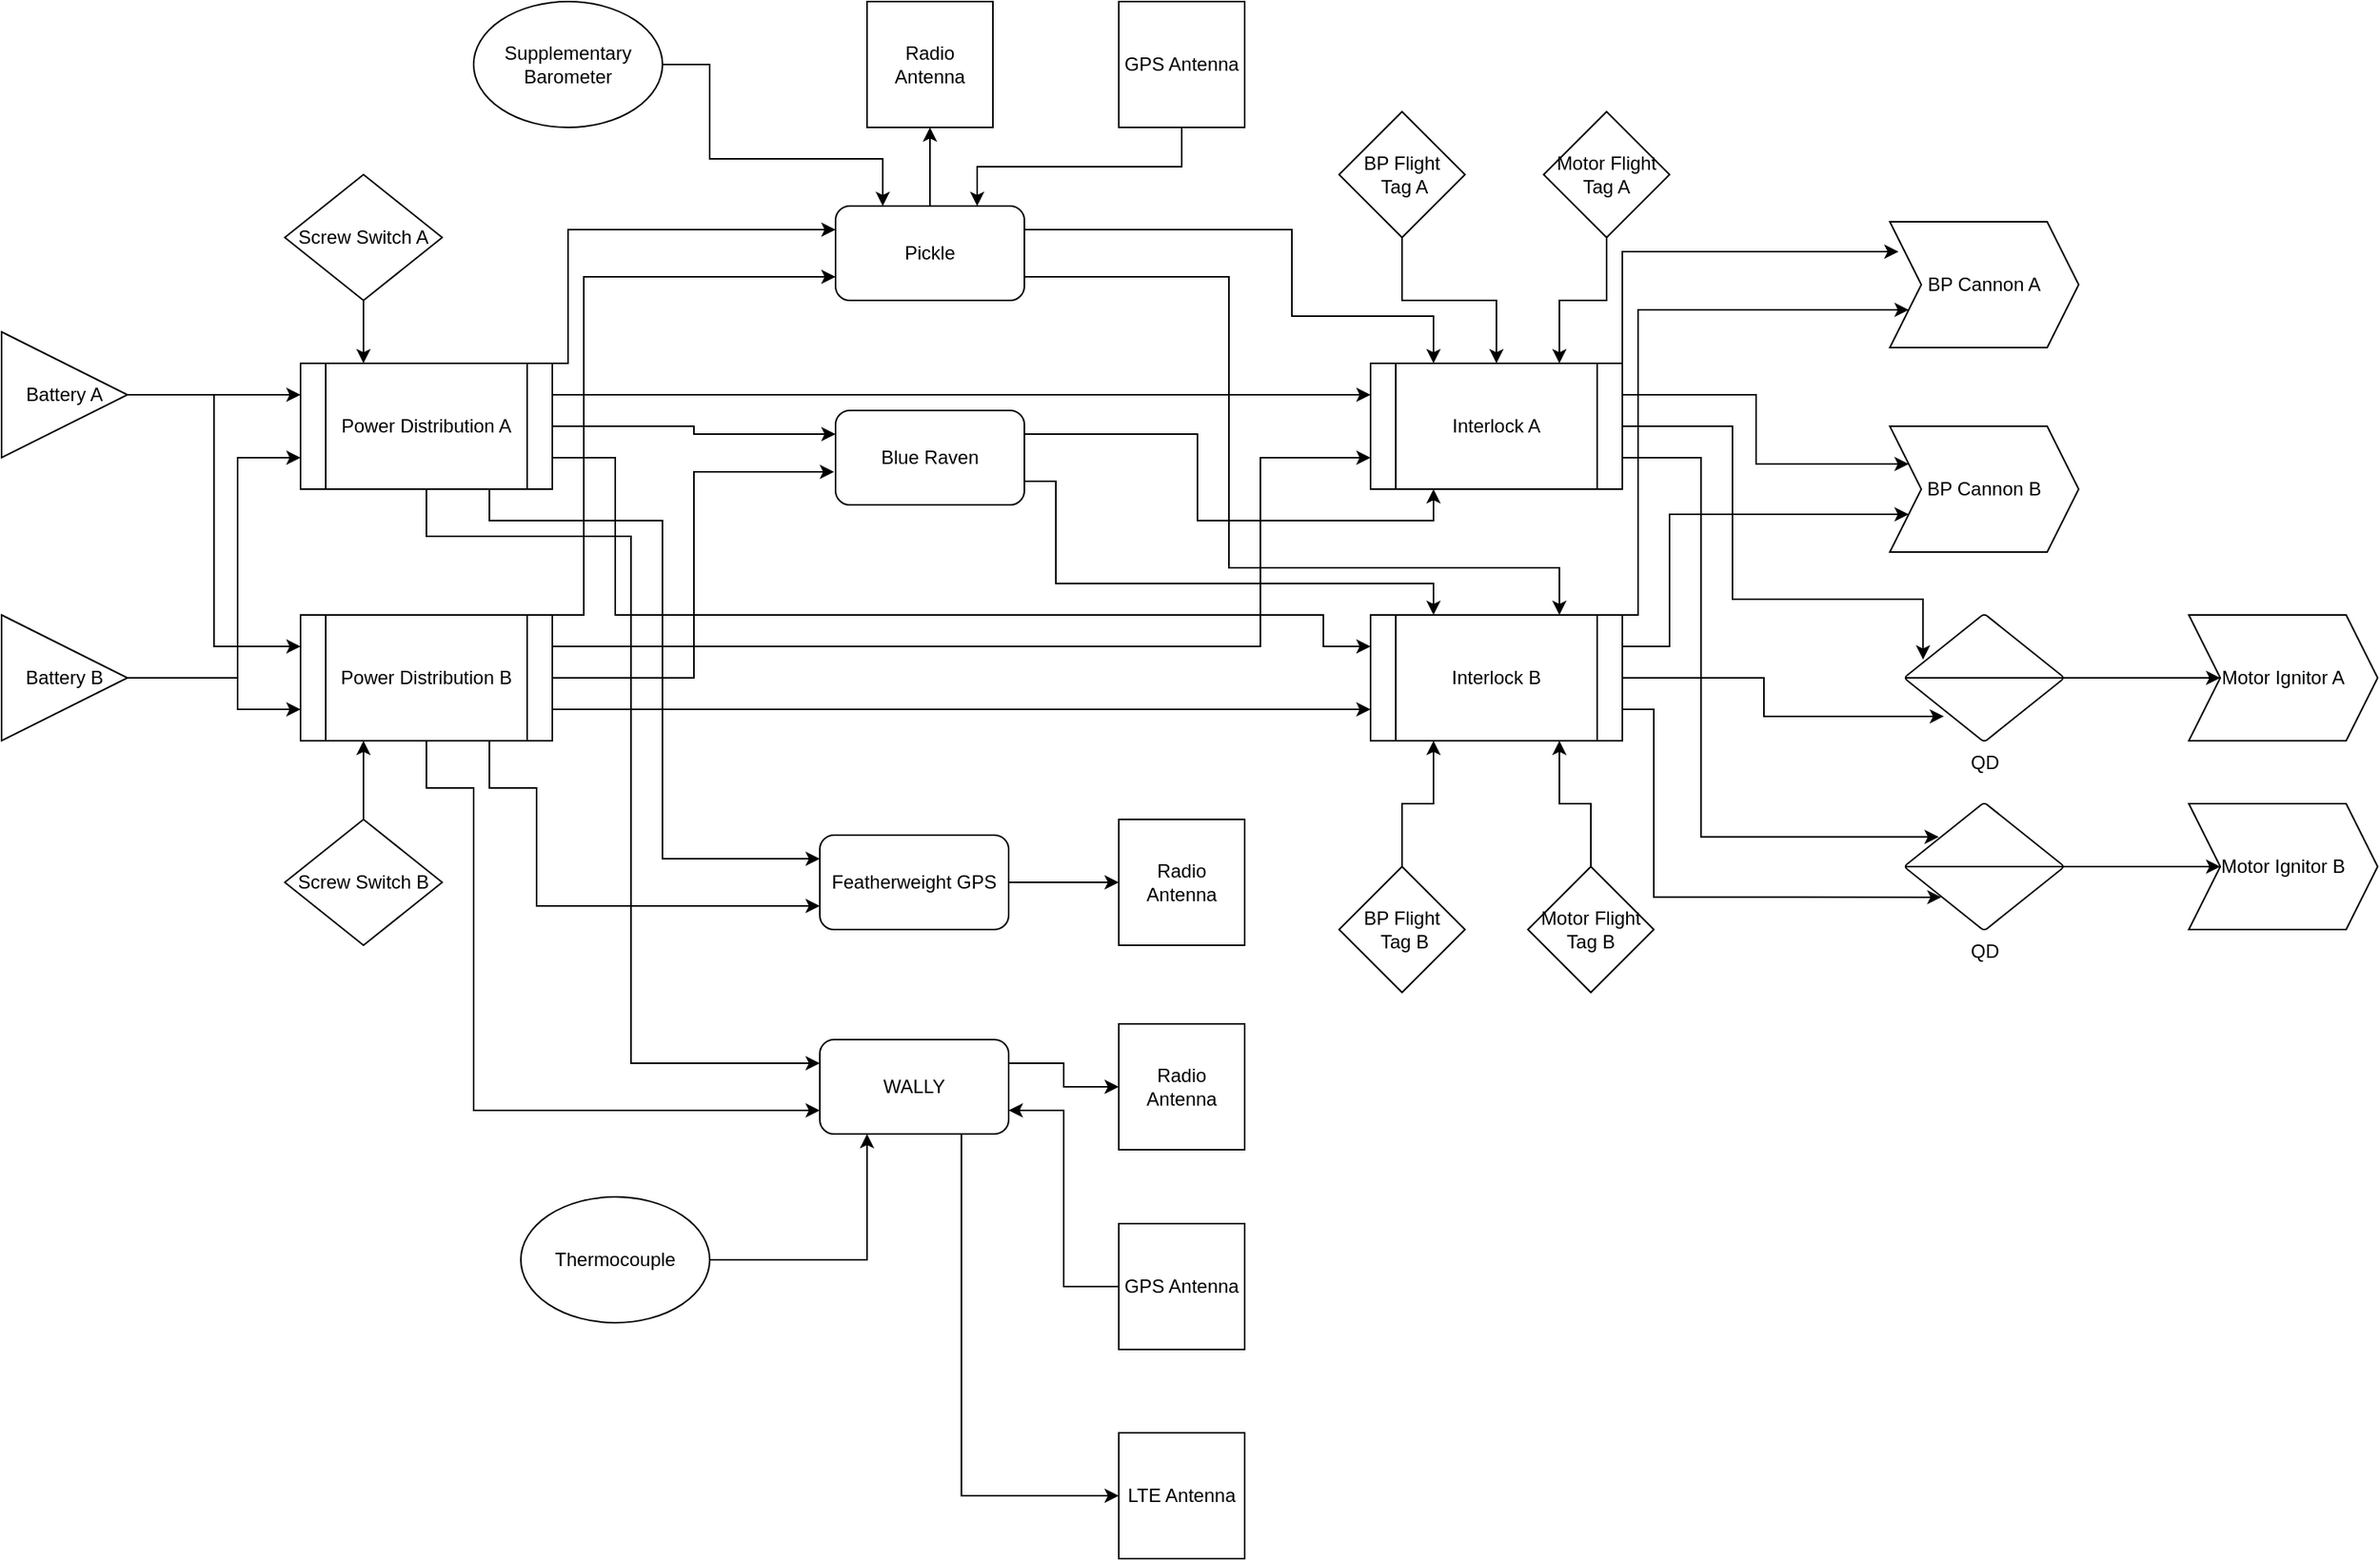 <mxfile version="23.1.6" type="github">
  <diagram name="Page-1" id="FAxnaVmDCdUew-bZ3t1k">
    <mxGraphModel dx="1644" dy="853" grid="1" gridSize="10" guides="1" tooltips="1" connect="1" arrows="1" fold="1" page="1" pageScale="1" pageWidth="2336" pageHeight="1654" math="0" shadow="0">
      <root>
        <mxCell id="0" />
        <mxCell id="1" parent="0" />
        <mxCell id="Ocz2RVNLNiVchELcto32-72" style="edgeStyle=orthogonalEdgeStyle;rounded=0;orthogonalLoop=1;jettySize=auto;html=1;exitX=1;exitY=0;exitDx=0;exitDy=0;entryX=0;entryY=0.25;entryDx=0;entryDy=0;" edge="1" parent="1" source="Ocz2RVNLNiVchELcto32-1" target="Ocz2RVNLNiVchELcto32-20">
          <mxGeometry relative="1" as="geometry">
            <Array as="points">
              <mxPoint x="570" y="240" />
              <mxPoint x="570" y="155" />
            </Array>
          </mxGeometry>
        </mxCell>
        <mxCell id="Ocz2RVNLNiVchELcto32-73" style="edgeStyle=orthogonalEdgeStyle;rounded=0;orthogonalLoop=1;jettySize=auto;html=1;exitX=1;exitY=0.25;exitDx=0;exitDy=0;entryX=0;entryY=0.25;entryDx=0;entryDy=0;" edge="1" parent="1" source="Ocz2RVNLNiVchELcto32-1" target="Ocz2RVNLNiVchELcto32-41">
          <mxGeometry relative="1" as="geometry" />
        </mxCell>
        <mxCell id="Ocz2RVNLNiVchELcto32-74" style="edgeStyle=orthogonalEdgeStyle;rounded=0;orthogonalLoop=1;jettySize=auto;html=1;exitX=1;exitY=0.5;exitDx=0;exitDy=0;entryX=0;entryY=0.25;entryDx=0;entryDy=0;" edge="1" parent="1" source="Ocz2RVNLNiVchELcto32-1" target="Ocz2RVNLNiVchELcto32-24">
          <mxGeometry relative="1" as="geometry" />
        </mxCell>
        <mxCell id="Ocz2RVNLNiVchELcto32-75" style="edgeStyle=orthogonalEdgeStyle;rounded=0;orthogonalLoop=1;jettySize=auto;html=1;exitX=1;exitY=0.75;exitDx=0;exitDy=0;entryX=0;entryY=0.25;entryDx=0;entryDy=0;" edge="1" parent="1" source="Ocz2RVNLNiVchELcto32-1" target="Ocz2RVNLNiVchELcto32-42">
          <mxGeometry relative="1" as="geometry">
            <Array as="points">
              <mxPoint x="600" y="300" />
              <mxPoint x="600" y="400" />
              <mxPoint x="1050" y="400" />
              <mxPoint x="1050" y="420" />
            </Array>
          </mxGeometry>
        </mxCell>
        <mxCell id="Ocz2RVNLNiVchELcto32-101" style="edgeStyle=orthogonalEdgeStyle;rounded=0;orthogonalLoop=1;jettySize=auto;html=1;exitX=0.75;exitY=1;exitDx=0;exitDy=0;entryX=0;entryY=0.25;entryDx=0;entryDy=0;" edge="1" parent="1" source="Ocz2RVNLNiVchELcto32-1" target="Ocz2RVNLNiVchELcto32-28">
          <mxGeometry relative="1" as="geometry">
            <Array as="points">
              <mxPoint x="520" y="340" />
              <mxPoint x="630" y="340" />
              <mxPoint x="630" y="555" />
            </Array>
          </mxGeometry>
        </mxCell>
        <mxCell id="Ocz2RVNLNiVchELcto32-102" style="edgeStyle=orthogonalEdgeStyle;rounded=0;orthogonalLoop=1;jettySize=auto;html=1;exitX=0.5;exitY=1;exitDx=0;exitDy=0;entryX=0;entryY=0.25;entryDx=0;entryDy=0;" edge="1" parent="1" source="Ocz2RVNLNiVchELcto32-1" target="Ocz2RVNLNiVchELcto32-27">
          <mxGeometry relative="1" as="geometry">
            <Array as="points">
              <mxPoint x="480" y="350" />
              <mxPoint x="610" y="350" />
              <mxPoint x="610" y="685" />
            </Array>
          </mxGeometry>
        </mxCell>
        <mxCell id="Ocz2RVNLNiVchELcto32-1" value="Power Distribution A" style="shape=process;whiteSpace=wrap;html=1;backgroundOutline=1;" vertex="1" parent="1">
          <mxGeometry x="400" y="240" width="160" height="80" as="geometry" />
        </mxCell>
        <mxCell id="Ocz2RVNLNiVchELcto32-76" style="edgeStyle=orthogonalEdgeStyle;rounded=0;orthogonalLoop=1;jettySize=auto;html=1;exitX=1;exitY=0;exitDx=0;exitDy=0;entryX=0;entryY=0.75;entryDx=0;entryDy=0;" edge="1" parent="1" source="Ocz2RVNLNiVchELcto32-2" target="Ocz2RVNLNiVchELcto32-20">
          <mxGeometry relative="1" as="geometry">
            <Array as="points">
              <mxPoint x="580" y="400" />
              <mxPoint x="580" y="185" />
            </Array>
          </mxGeometry>
        </mxCell>
        <mxCell id="Ocz2RVNLNiVchELcto32-77" style="edgeStyle=orthogonalEdgeStyle;rounded=0;orthogonalLoop=1;jettySize=auto;html=1;exitX=1;exitY=0.25;exitDx=0;exitDy=0;entryX=0;entryY=0.75;entryDx=0;entryDy=0;" edge="1" parent="1" source="Ocz2RVNLNiVchELcto32-2" target="Ocz2RVNLNiVchELcto32-41">
          <mxGeometry relative="1" as="geometry">
            <Array as="points">
              <mxPoint x="1010" y="420" />
              <mxPoint x="1010" y="300" />
            </Array>
          </mxGeometry>
        </mxCell>
        <mxCell id="Ocz2RVNLNiVchELcto32-79" style="edgeStyle=orthogonalEdgeStyle;rounded=0;orthogonalLoop=1;jettySize=auto;html=1;exitX=1;exitY=0.75;exitDx=0;exitDy=0;entryX=0;entryY=0.75;entryDx=0;entryDy=0;" edge="1" parent="1" source="Ocz2RVNLNiVchELcto32-2" target="Ocz2RVNLNiVchELcto32-42">
          <mxGeometry relative="1" as="geometry" />
        </mxCell>
        <mxCell id="Ocz2RVNLNiVchELcto32-105" style="edgeStyle=orthogonalEdgeStyle;rounded=0;orthogonalLoop=1;jettySize=auto;html=1;exitX=0.75;exitY=1;exitDx=0;exitDy=0;entryX=0;entryY=0.75;entryDx=0;entryDy=0;" edge="1" parent="1" source="Ocz2RVNLNiVchELcto32-2" target="Ocz2RVNLNiVchELcto32-28">
          <mxGeometry relative="1" as="geometry">
            <Array as="points">
              <mxPoint x="520" y="510" />
              <mxPoint x="550" y="510" />
              <mxPoint x="550" y="585" />
            </Array>
          </mxGeometry>
        </mxCell>
        <mxCell id="Ocz2RVNLNiVchELcto32-106" style="edgeStyle=orthogonalEdgeStyle;rounded=0;orthogonalLoop=1;jettySize=auto;html=1;exitX=0.5;exitY=1;exitDx=0;exitDy=0;entryX=0;entryY=0.75;entryDx=0;entryDy=0;" edge="1" parent="1" source="Ocz2RVNLNiVchELcto32-2" target="Ocz2RVNLNiVchELcto32-27">
          <mxGeometry relative="1" as="geometry">
            <Array as="points">
              <mxPoint x="480" y="510" />
              <mxPoint x="510" y="510" />
              <mxPoint x="510" y="715" />
            </Array>
          </mxGeometry>
        </mxCell>
        <mxCell id="Ocz2RVNLNiVchELcto32-2" value="Power Distribution B" style="shape=process;whiteSpace=wrap;html=1;backgroundOutline=1;" vertex="1" parent="1">
          <mxGeometry x="400" y="400" width="160" height="80" as="geometry" />
        </mxCell>
        <mxCell id="Ocz2RVNLNiVchELcto32-17" style="edgeStyle=orthogonalEdgeStyle;rounded=0;orthogonalLoop=1;jettySize=auto;html=1;exitX=1;exitY=0.5;exitDx=0;exitDy=0;entryX=0;entryY=0.75;entryDx=0;entryDy=0;" edge="1" parent="1" source="Ocz2RVNLNiVchELcto32-3" target="Ocz2RVNLNiVchELcto32-2">
          <mxGeometry relative="1" as="geometry">
            <Array as="points">
              <mxPoint x="360" y="440" />
              <mxPoint x="360" y="460" />
            </Array>
          </mxGeometry>
        </mxCell>
        <mxCell id="Ocz2RVNLNiVchELcto32-18" style="edgeStyle=orthogonalEdgeStyle;rounded=0;orthogonalLoop=1;jettySize=auto;html=1;exitX=1;exitY=0.5;exitDx=0;exitDy=0;entryX=0;entryY=0.75;entryDx=0;entryDy=0;" edge="1" parent="1" source="Ocz2RVNLNiVchELcto32-3" target="Ocz2RVNLNiVchELcto32-1">
          <mxGeometry relative="1" as="geometry">
            <Array as="points">
              <mxPoint x="360" y="440" />
              <mxPoint x="360" y="300" />
            </Array>
          </mxGeometry>
        </mxCell>
        <mxCell id="Ocz2RVNLNiVchELcto32-3" value="Battery B" style="triangle;whiteSpace=wrap;html=1;" vertex="1" parent="1">
          <mxGeometry x="210" y="400" width="80" height="80" as="geometry" />
        </mxCell>
        <mxCell id="Ocz2RVNLNiVchELcto32-13" style="edgeStyle=orthogonalEdgeStyle;rounded=0;orthogonalLoop=1;jettySize=auto;html=1;exitX=1;exitY=0.5;exitDx=0;exitDy=0;entryX=0;entryY=0.25;entryDx=0;entryDy=0;" edge="1" parent="1" source="Ocz2RVNLNiVchELcto32-4" target="Ocz2RVNLNiVchELcto32-1">
          <mxGeometry relative="1" as="geometry" />
        </mxCell>
        <mxCell id="Ocz2RVNLNiVchELcto32-15" style="edgeStyle=orthogonalEdgeStyle;rounded=0;orthogonalLoop=1;jettySize=auto;html=1;exitX=1;exitY=0.5;exitDx=0;exitDy=0;entryX=0;entryY=0.25;entryDx=0;entryDy=0;" edge="1" parent="1" source="Ocz2RVNLNiVchELcto32-4" target="Ocz2RVNLNiVchELcto32-2">
          <mxGeometry relative="1" as="geometry" />
        </mxCell>
        <mxCell id="Ocz2RVNLNiVchELcto32-4" value="Battery A" style="triangle;whiteSpace=wrap;html=1;" vertex="1" parent="1">
          <mxGeometry x="210" y="220" width="80" height="80" as="geometry" />
        </mxCell>
        <mxCell id="Ocz2RVNLNiVchELcto32-104" style="edgeStyle=orthogonalEdgeStyle;rounded=0;orthogonalLoop=1;jettySize=auto;html=1;exitX=0.5;exitY=1;exitDx=0;exitDy=0;entryX=0.25;entryY=0;entryDx=0;entryDy=0;" edge="1" parent="1" source="Ocz2RVNLNiVchELcto32-8" target="Ocz2RVNLNiVchELcto32-1">
          <mxGeometry relative="1" as="geometry" />
        </mxCell>
        <mxCell id="Ocz2RVNLNiVchELcto32-8" value="Screw Switch A" style="rhombus;whiteSpace=wrap;html=1;" vertex="1" parent="1">
          <mxGeometry x="390" y="120" width="100" height="80" as="geometry" />
        </mxCell>
        <mxCell id="Ocz2RVNLNiVchELcto32-103" style="edgeStyle=orthogonalEdgeStyle;rounded=0;orthogonalLoop=1;jettySize=auto;html=1;exitX=0.5;exitY=0;exitDx=0;exitDy=0;entryX=0.25;entryY=1;entryDx=0;entryDy=0;" edge="1" parent="1" source="Ocz2RVNLNiVchELcto32-9" target="Ocz2RVNLNiVchELcto32-2">
          <mxGeometry relative="1" as="geometry" />
        </mxCell>
        <mxCell id="Ocz2RVNLNiVchELcto32-9" value="Screw Switch B" style="rhombus;whiteSpace=wrap;html=1;" vertex="1" parent="1">
          <mxGeometry x="390" y="530" width="100" height="80" as="geometry" />
        </mxCell>
        <mxCell id="Ocz2RVNLNiVchELcto32-97" style="edgeStyle=orthogonalEdgeStyle;rounded=0;orthogonalLoop=1;jettySize=auto;html=1;exitX=1;exitY=0.25;exitDx=0;exitDy=0;entryX=0.25;entryY=0;entryDx=0;entryDy=0;" edge="1" parent="1" source="Ocz2RVNLNiVchELcto32-20" target="Ocz2RVNLNiVchELcto32-41">
          <mxGeometry relative="1" as="geometry">
            <Array as="points">
              <mxPoint x="1030" y="155" />
              <mxPoint x="1030" y="210" />
              <mxPoint x="1120" y="210" />
            </Array>
          </mxGeometry>
        </mxCell>
        <mxCell id="Ocz2RVNLNiVchELcto32-98" style="edgeStyle=orthogonalEdgeStyle;rounded=0;orthogonalLoop=1;jettySize=auto;html=1;exitX=1;exitY=0.75;exitDx=0;exitDy=0;entryX=0.75;entryY=0;entryDx=0;entryDy=0;" edge="1" parent="1" source="Ocz2RVNLNiVchELcto32-20" target="Ocz2RVNLNiVchELcto32-42">
          <mxGeometry relative="1" as="geometry">
            <Array as="points">
              <mxPoint x="990" y="185" />
              <mxPoint x="990" y="370" />
              <mxPoint x="1200" y="370" />
            </Array>
          </mxGeometry>
        </mxCell>
        <mxCell id="Ocz2RVNLNiVchELcto32-130" style="edgeStyle=orthogonalEdgeStyle;rounded=0;orthogonalLoop=1;jettySize=auto;html=1;exitX=0.5;exitY=0;exitDx=0;exitDy=0;entryX=0.5;entryY=1;entryDx=0;entryDy=0;" edge="1" parent="1" source="Ocz2RVNLNiVchELcto32-20" target="Ocz2RVNLNiVchELcto32-118">
          <mxGeometry relative="1" as="geometry" />
        </mxCell>
        <mxCell id="Ocz2RVNLNiVchELcto32-20" value="Pickle" style="rounded=1;whiteSpace=wrap;html=1;" vertex="1" parent="1">
          <mxGeometry x="740" y="140" width="120" height="60" as="geometry" />
        </mxCell>
        <mxCell id="Ocz2RVNLNiVchELcto32-99" style="edgeStyle=orthogonalEdgeStyle;rounded=0;orthogonalLoop=1;jettySize=auto;html=1;exitX=1;exitY=0.25;exitDx=0;exitDy=0;entryX=0.25;entryY=1;entryDx=0;entryDy=0;" edge="1" parent="1" source="Ocz2RVNLNiVchELcto32-24" target="Ocz2RVNLNiVchELcto32-41">
          <mxGeometry relative="1" as="geometry" />
        </mxCell>
        <mxCell id="Ocz2RVNLNiVchELcto32-100" style="edgeStyle=orthogonalEdgeStyle;rounded=0;orthogonalLoop=1;jettySize=auto;html=1;exitX=1;exitY=0.75;exitDx=0;exitDy=0;entryX=0.25;entryY=0;entryDx=0;entryDy=0;" edge="1" parent="1" source="Ocz2RVNLNiVchELcto32-24" target="Ocz2RVNLNiVchELcto32-42">
          <mxGeometry relative="1" as="geometry">
            <Array as="points">
              <mxPoint x="880" y="315" />
              <mxPoint x="880" y="380" />
              <mxPoint x="1120" y="380" />
            </Array>
          </mxGeometry>
        </mxCell>
        <mxCell id="Ocz2RVNLNiVchELcto32-24" value="Blue Raven" style="rounded=1;whiteSpace=wrap;html=1;" vertex="1" parent="1">
          <mxGeometry x="740" y="270" width="120" height="60" as="geometry" />
        </mxCell>
        <mxCell id="Ocz2RVNLNiVchELcto32-123" style="edgeStyle=orthogonalEdgeStyle;rounded=0;orthogonalLoop=1;jettySize=auto;html=1;exitX=1;exitY=0.25;exitDx=0;exitDy=0;entryX=0;entryY=0.5;entryDx=0;entryDy=0;" edge="1" parent="1" source="Ocz2RVNLNiVchELcto32-27" target="Ocz2RVNLNiVchELcto32-117">
          <mxGeometry relative="1" as="geometry" />
        </mxCell>
        <mxCell id="Ocz2RVNLNiVchELcto32-134" style="edgeStyle=orthogonalEdgeStyle;rounded=0;orthogonalLoop=1;jettySize=auto;html=1;exitX=0.75;exitY=1;exitDx=0;exitDy=0;entryX=0;entryY=0.5;entryDx=0;entryDy=0;" edge="1" parent="1" source="Ocz2RVNLNiVchELcto32-27" target="Ocz2RVNLNiVchELcto32-121">
          <mxGeometry relative="1" as="geometry" />
        </mxCell>
        <mxCell id="Ocz2RVNLNiVchELcto32-27" value="WALLY" style="rounded=1;whiteSpace=wrap;html=1;" vertex="1" parent="1">
          <mxGeometry x="730" y="670" width="120" height="60" as="geometry" />
        </mxCell>
        <mxCell id="Ocz2RVNLNiVchELcto32-122" style="edgeStyle=orthogonalEdgeStyle;rounded=0;orthogonalLoop=1;jettySize=auto;html=1;exitX=1;exitY=0.5;exitDx=0;exitDy=0;entryX=0;entryY=0.5;entryDx=0;entryDy=0;" edge="1" parent="1" source="Ocz2RVNLNiVchELcto32-28" target="Ocz2RVNLNiVchELcto32-116">
          <mxGeometry relative="1" as="geometry" />
        </mxCell>
        <mxCell id="Ocz2RVNLNiVchELcto32-28" value="Featherweight GPS" style="rounded=1;whiteSpace=wrap;html=1;" vertex="1" parent="1">
          <mxGeometry x="730" y="540" width="120" height="60" as="geometry" />
        </mxCell>
        <mxCell id="Ocz2RVNLNiVchELcto32-129" style="edgeStyle=orthogonalEdgeStyle;rounded=0;orthogonalLoop=1;jettySize=auto;html=1;exitX=1;exitY=0.5;exitDx=0;exitDy=0;entryX=0.25;entryY=0;entryDx=0;entryDy=0;" edge="1" parent="1" source="Ocz2RVNLNiVchELcto32-38" target="Ocz2RVNLNiVchELcto32-20">
          <mxGeometry relative="1" as="geometry">
            <Array as="points">
              <mxPoint x="660" y="50" />
              <mxPoint x="660" y="110" />
              <mxPoint x="770" y="110" />
            </Array>
          </mxGeometry>
        </mxCell>
        <mxCell id="Ocz2RVNLNiVchELcto32-38" value="Supplementary Barometer" style="ellipse;whiteSpace=wrap;html=1;" vertex="1" parent="1">
          <mxGeometry x="510" y="10" width="120" height="80" as="geometry" />
        </mxCell>
        <mxCell id="Ocz2RVNLNiVchELcto32-89" style="edgeStyle=orthogonalEdgeStyle;rounded=0;orthogonalLoop=1;jettySize=auto;html=1;exitX=1;exitY=0.25;exitDx=0;exitDy=0;entryX=0;entryY=0.25;entryDx=0;entryDy=0;" edge="1" parent="1" source="Ocz2RVNLNiVchELcto32-41" target="Ocz2RVNLNiVchELcto32-56">
          <mxGeometry relative="1" as="geometry" />
        </mxCell>
        <mxCell id="Ocz2RVNLNiVchELcto32-41" value="Interlock A" style="shape=process;whiteSpace=wrap;html=1;backgroundOutline=1;" vertex="1" parent="1">
          <mxGeometry x="1080" y="240" width="160" height="80" as="geometry" />
        </mxCell>
        <mxCell id="Ocz2RVNLNiVchELcto32-87" style="edgeStyle=orthogonalEdgeStyle;rounded=0;orthogonalLoop=1;jettySize=auto;html=1;exitX=1;exitY=0;exitDx=0;exitDy=0;entryX=0;entryY=0.75;entryDx=0;entryDy=0;" edge="1" parent="1" source="Ocz2RVNLNiVchELcto32-42" target="Ocz2RVNLNiVchELcto32-55">
          <mxGeometry relative="1" as="geometry">
            <Array as="points">
              <mxPoint x="1250" y="400" />
              <mxPoint x="1250" y="206" />
            </Array>
          </mxGeometry>
        </mxCell>
        <mxCell id="Ocz2RVNLNiVchELcto32-92" style="edgeStyle=orthogonalEdgeStyle;rounded=0;orthogonalLoop=1;jettySize=auto;html=1;exitX=1;exitY=0.25;exitDx=0;exitDy=0;entryX=0;entryY=0.75;entryDx=0;entryDy=0;" edge="1" parent="1" source="Ocz2RVNLNiVchELcto32-42" target="Ocz2RVNLNiVchELcto32-56">
          <mxGeometry relative="1" as="geometry">
            <Array as="points">
              <mxPoint x="1270" y="420" />
              <mxPoint x="1270" y="336" />
            </Array>
          </mxGeometry>
        </mxCell>
        <mxCell id="Ocz2RVNLNiVchELcto32-42" value="Interlock B" style="shape=process;whiteSpace=wrap;html=1;backgroundOutline=1;" vertex="1" parent="1">
          <mxGeometry x="1080" y="400" width="160" height="80" as="geometry" />
        </mxCell>
        <mxCell id="Ocz2RVNLNiVchELcto32-55" value="BP Cannon A" style="shape=step;perimeter=stepPerimeter;whiteSpace=wrap;html=1;fixedSize=1;" vertex="1" parent="1">
          <mxGeometry x="1410" y="150" width="120" height="80" as="geometry" />
        </mxCell>
        <mxCell id="Ocz2RVNLNiVchELcto32-56" value="BP Cannon B" style="shape=step;perimeter=stepPerimeter;whiteSpace=wrap;html=1;fixedSize=1;" vertex="1" parent="1">
          <mxGeometry x="1410" y="280" width="120" height="80" as="geometry" />
        </mxCell>
        <mxCell id="Ocz2RVNLNiVchELcto32-57" value="Motor Ignitor A" style="shape=step;perimeter=stepPerimeter;whiteSpace=wrap;html=1;fixedSize=1;" vertex="1" parent="1">
          <mxGeometry x="1600" y="400" width="120" height="80" as="geometry" />
        </mxCell>
        <mxCell id="Ocz2RVNLNiVchELcto32-63" value="Motor Ignitor B" style="shape=step;perimeter=stepPerimeter;whiteSpace=wrap;html=1;fixedSize=1;" vertex="1" parent="1">
          <mxGeometry x="1600" y="520" width="120" height="80" as="geometry" />
        </mxCell>
        <mxCell id="Ocz2RVNLNiVchELcto32-96" style="edgeStyle=orthogonalEdgeStyle;rounded=0;orthogonalLoop=1;jettySize=auto;html=1;exitX=0.5;exitY=1;exitDx=0;exitDy=0;entryX=0.5;entryY=0;entryDx=0;entryDy=0;" edge="1" parent="1" source="Ocz2RVNLNiVchELcto32-67" target="Ocz2RVNLNiVchELcto32-41">
          <mxGeometry relative="1" as="geometry" />
        </mxCell>
        <mxCell id="Ocz2RVNLNiVchELcto32-67" value="BP Flight&lt;br&gt;&amp;nbsp;Tag A" style="rhombus;whiteSpace=wrap;html=1;" vertex="1" parent="1">
          <mxGeometry x="1060" y="80" width="80" height="80" as="geometry" />
        </mxCell>
        <mxCell id="Ocz2RVNLNiVchELcto32-84" style="edgeStyle=orthogonalEdgeStyle;rounded=0;orthogonalLoop=1;jettySize=auto;html=1;exitX=0.5;exitY=1;exitDx=0;exitDy=0;entryX=0.75;entryY=0;entryDx=0;entryDy=0;" edge="1" parent="1" source="Ocz2RVNLNiVchELcto32-68" target="Ocz2RVNLNiVchELcto32-41">
          <mxGeometry relative="1" as="geometry" />
        </mxCell>
        <mxCell id="Ocz2RVNLNiVchELcto32-68" value="Motor Flight Tag A" style="rhombus;whiteSpace=wrap;html=1;" vertex="1" parent="1">
          <mxGeometry x="1190" y="80" width="80" height="80" as="geometry" />
        </mxCell>
        <mxCell id="Ocz2RVNLNiVchELcto32-80" style="edgeStyle=orthogonalEdgeStyle;rounded=0;orthogonalLoop=1;jettySize=auto;html=1;exitX=0.5;exitY=0;exitDx=0;exitDy=0;entryX=0.25;entryY=1;entryDx=0;entryDy=0;" edge="1" parent="1" source="Ocz2RVNLNiVchELcto32-69" target="Ocz2RVNLNiVchELcto32-42">
          <mxGeometry relative="1" as="geometry" />
        </mxCell>
        <mxCell id="Ocz2RVNLNiVchELcto32-69" value="BP Flight&lt;br&gt;&amp;nbsp;Tag B" style="rhombus;whiteSpace=wrap;html=1;" vertex="1" parent="1">
          <mxGeometry x="1060" y="560" width="80" height="80" as="geometry" />
        </mxCell>
        <mxCell id="Ocz2RVNLNiVchELcto32-82" style="edgeStyle=orthogonalEdgeStyle;rounded=0;orthogonalLoop=1;jettySize=auto;html=1;exitX=0.5;exitY=0;exitDx=0;exitDy=0;entryX=0.75;entryY=1;entryDx=0;entryDy=0;" edge="1" parent="1" source="Ocz2RVNLNiVchELcto32-70" target="Ocz2RVNLNiVchELcto32-42">
          <mxGeometry relative="1" as="geometry" />
        </mxCell>
        <mxCell id="Ocz2RVNLNiVchELcto32-70" value="Motor Flight Tag B" style="rhombus;whiteSpace=wrap;html=1;" vertex="1" parent="1">
          <mxGeometry x="1180" y="560" width="80" height="80" as="geometry" />
        </mxCell>
        <mxCell id="Ocz2RVNLNiVchELcto32-78" style="edgeStyle=orthogonalEdgeStyle;rounded=0;orthogonalLoop=1;jettySize=auto;html=1;exitX=1;exitY=0.5;exitDx=0;exitDy=0;entryX=-0.008;entryY=0.65;entryDx=0;entryDy=0;entryPerimeter=0;" edge="1" parent="1" source="Ocz2RVNLNiVchELcto32-2" target="Ocz2RVNLNiVchELcto32-24">
          <mxGeometry relative="1" as="geometry" />
        </mxCell>
        <mxCell id="Ocz2RVNLNiVchELcto32-86" style="edgeStyle=orthogonalEdgeStyle;rounded=0;orthogonalLoop=1;jettySize=auto;html=1;exitX=1;exitY=0;exitDx=0;exitDy=0;entryX=0.046;entryY=0.238;entryDx=0;entryDy=0;entryPerimeter=0;" edge="1" parent="1" source="Ocz2RVNLNiVchELcto32-41" target="Ocz2RVNLNiVchELcto32-55">
          <mxGeometry relative="1" as="geometry">
            <Array as="points">
              <mxPoint x="1240" y="169" />
            </Array>
          </mxGeometry>
        </mxCell>
        <mxCell id="Ocz2RVNLNiVchELcto32-109" style="edgeStyle=orthogonalEdgeStyle;rounded=0;orthogonalLoop=1;jettySize=auto;html=1;exitX=1;exitY=0.5;exitDx=0;exitDy=0;exitPerimeter=0;entryX=0;entryY=0.5;entryDx=0;entryDy=0;" edge="1" parent="1" source="Ocz2RVNLNiVchELcto32-107" target="Ocz2RVNLNiVchELcto32-57">
          <mxGeometry relative="1" as="geometry" />
        </mxCell>
        <mxCell id="Ocz2RVNLNiVchELcto32-107" value="QD" style="verticalLabelPosition=bottom;verticalAlign=top;html=1;shape=mxgraph.flowchart.sort;" vertex="1" parent="1">
          <mxGeometry x="1420" y="400" width="100" height="80" as="geometry" />
        </mxCell>
        <mxCell id="Ocz2RVNLNiVchELcto32-110" style="edgeStyle=orthogonalEdgeStyle;rounded=0;orthogonalLoop=1;jettySize=auto;html=1;exitX=1;exitY=0.5;exitDx=0;exitDy=0;exitPerimeter=0;" edge="1" parent="1" source="Ocz2RVNLNiVchELcto32-108" target="Ocz2RVNLNiVchELcto32-63">
          <mxGeometry relative="1" as="geometry" />
        </mxCell>
        <mxCell id="Ocz2RVNLNiVchELcto32-108" value="QD" style="verticalLabelPosition=bottom;verticalAlign=top;html=1;shape=mxgraph.flowchart.sort;" vertex="1" parent="1">
          <mxGeometry x="1420" y="520" width="100" height="80" as="geometry" />
        </mxCell>
        <mxCell id="Ocz2RVNLNiVchELcto32-111" style="edgeStyle=orthogonalEdgeStyle;rounded=0;orthogonalLoop=1;jettySize=auto;html=1;exitX=1;exitY=0.5;exitDx=0;exitDy=0;entryX=0.111;entryY=0.354;entryDx=0;entryDy=0;entryPerimeter=0;" edge="1" parent="1" source="Ocz2RVNLNiVchELcto32-41" target="Ocz2RVNLNiVchELcto32-107">
          <mxGeometry relative="1" as="geometry">
            <Array as="points">
              <mxPoint x="1310" y="280" />
              <mxPoint x="1310" y="390" />
              <mxPoint x="1431" y="390" />
            </Array>
          </mxGeometry>
        </mxCell>
        <mxCell id="Ocz2RVNLNiVchELcto32-112" style="edgeStyle=orthogonalEdgeStyle;rounded=0;orthogonalLoop=1;jettySize=auto;html=1;exitX=1;exitY=0.5;exitDx=0;exitDy=0;entryX=0.244;entryY=0.806;entryDx=0;entryDy=0;entryPerimeter=0;" edge="1" parent="1" source="Ocz2RVNLNiVchELcto32-42" target="Ocz2RVNLNiVchELcto32-107">
          <mxGeometry relative="1" as="geometry" />
        </mxCell>
        <mxCell id="Ocz2RVNLNiVchELcto32-113" style="edgeStyle=orthogonalEdgeStyle;rounded=0;orthogonalLoop=1;jettySize=auto;html=1;exitX=1;exitY=0.75;exitDx=0;exitDy=0;entryX=0.211;entryY=0.264;entryDx=0;entryDy=0;entryPerimeter=0;" edge="1" parent="1" source="Ocz2RVNLNiVchELcto32-41" target="Ocz2RVNLNiVchELcto32-108">
          <mxGeometry relative="1" as="geometry">
            <Array as="points">
              <mxPoint x="1290" y="300" />
              <mxPoint x="1290" y="541" />
            </Array>
          </mxGeometry>
        </mxCell>
        <mxCell id="Ocz2RVNLNiVchELcto32-115" style="edgeStyle=orthogonalEdgeStyle;rounded=0;orthogonalLoop=1;jettySize=auto;html=1;exitX=1;exitY=0.75;exitDx=0;exitDy=0;entryX=0.228;entryY=0.743;entryDx=0;entryDy=0;entryPerimeter=0;" edge="1" parent="1" source="Ocz2RVNLNiVchELcto32-42" target="Ocz2RVNLNiVchELcto32-108">
          <mxGeometry relative="1" as="geometry">
            <Array as="points">
              <mxPoint x="1260" y="460" />
              <mxPoint x="1260" y="579" />
            </Array>
          </mxGeometry>
        </mxCell>
        <mxCell id="Ocz2RVNLNiVchELcto32-116" value="Radio Antenna" style="whiteSpace=wrap;html=1;aspect=fixed;" vertex="1" parent="1">
          <mxGeometry x="920" y="530" width="80" height="80" as="geometry" />
        </mxCell>
        <mxCell id="Ocz2RVNLNiVchELcto32-117" value="Radio Antenna" style="whiteSpace=wrap;html=1;aspect=fixed;" vertex="1" parent="1">
          <mxGeometry x="920" y="660" width="80" height="80" as="geometry" />
        </mxCell>
        <mxCell id="Ocz2RVNLNiVchELcto32-118" value="Radio Antenna" style="whiteSpace=wrap;html=1;aspect=fixed;" vertex="1" parent="1">
          <mxGeometry x="760" y="10" width="80" height="80" as="geometry" />
        </mxCell>
        <mxCell id="Ocz2RVNLNiVchELcto32-126" style="edgeStyle=orthogonalEdgeStyle;rounded=0;orthogonalLoop=1;jettySize=auto;html=1;exitX=0.5;exitY=1;exitDx=0;exitDy=0;entryX=0.75;entryY=0;entryDx=0;entryDy=0;" edge="1" parent="1" source="Ocz2RVNLNiVchELcto32-119" target="Ocz2RVNLNiVchELcto32-20">
          <mxGeometry relative="1" as="geometry" />
        </mxCell>
        <mxCell id="Ocz2RVNLNiVchELcto32-119" value="GPS Antenna" style="whiteSpace=wrap;html=1;aspect=fixed;" vertex="1" parent="1">
          <mxGeometry x="920" y="10" width="80" height="80" as="geometry" />
        </mxCell>
        <mxCell id="Ocz2RVNLNiVchELcto32-131" style="edgeStyle=orthogonalEdgeStyle;rounded=0;orthogonalLoop=1;jettySize=auto;html=1;exitX=0;exitY=0.5;exitDx=0;exitDy=0;entryX=1;entryY=0.75;entryDx=0;entryDy=0;" edge="1" parent="1" source="Ocz2RVNLNiVchELcto32-120" target="Ocz2RVNLNiVchELcto32-27">
          <mxGeometry relative="1" as="geometry" />
        </mxCell>
        <mxCell id="Ocz2RVNLNiVchELcto32-120" value="GPS Antenna" style="whiteSpace=wrap;html=1;aspect=fixed;" vertex="1" parent="1">
          <mxGeometry x="920" y="787" width="80" height="80" as="geometry" />
        </mxCell>
        <mxCell id="Ocz2RVNLNiVchELcto32-121" value="LTE Antenna" style="whiteSpace=wrap;html=1;aspect=fixed;" vertex="1" parent="1">
          <mxGeometry x="920" y="920" width="80" height="80" as="geometry" />
        </mxCell>
        <mxCell id="Ocz2RVNLNiVchELcto32-133" style="edgeStyle=orthogonalEdgeStyle;rounded=0;orthogonalLoop=1;jettySize=auto;html=1;exitX=1;exitY=0.5;exitDx=0;exitDy=0;entryX=0.25;entryY=1;entryDx=0;entryDy=0;" edge="1" parent="1" source="Ocz2RVNLNiVchELcto32-132" target="Ocz2RVNLNiVchELcto32-27">
          <mxGeometry relative="1" as="geometry" />
        </mxCell>
        <mxCell id="Ocz2RVNLNiVchELcto32-132" value="Thermocouple" style="ellipse;whiteSpace=wrap;html=1;" vertex="1" parent="1">
          <mxGeometry x="540" y="770" width="120" height="80" as="geometry" />
        </mxCell>
      </root>
    </mxGraphModel>
  </diagram>
</mxfile>

